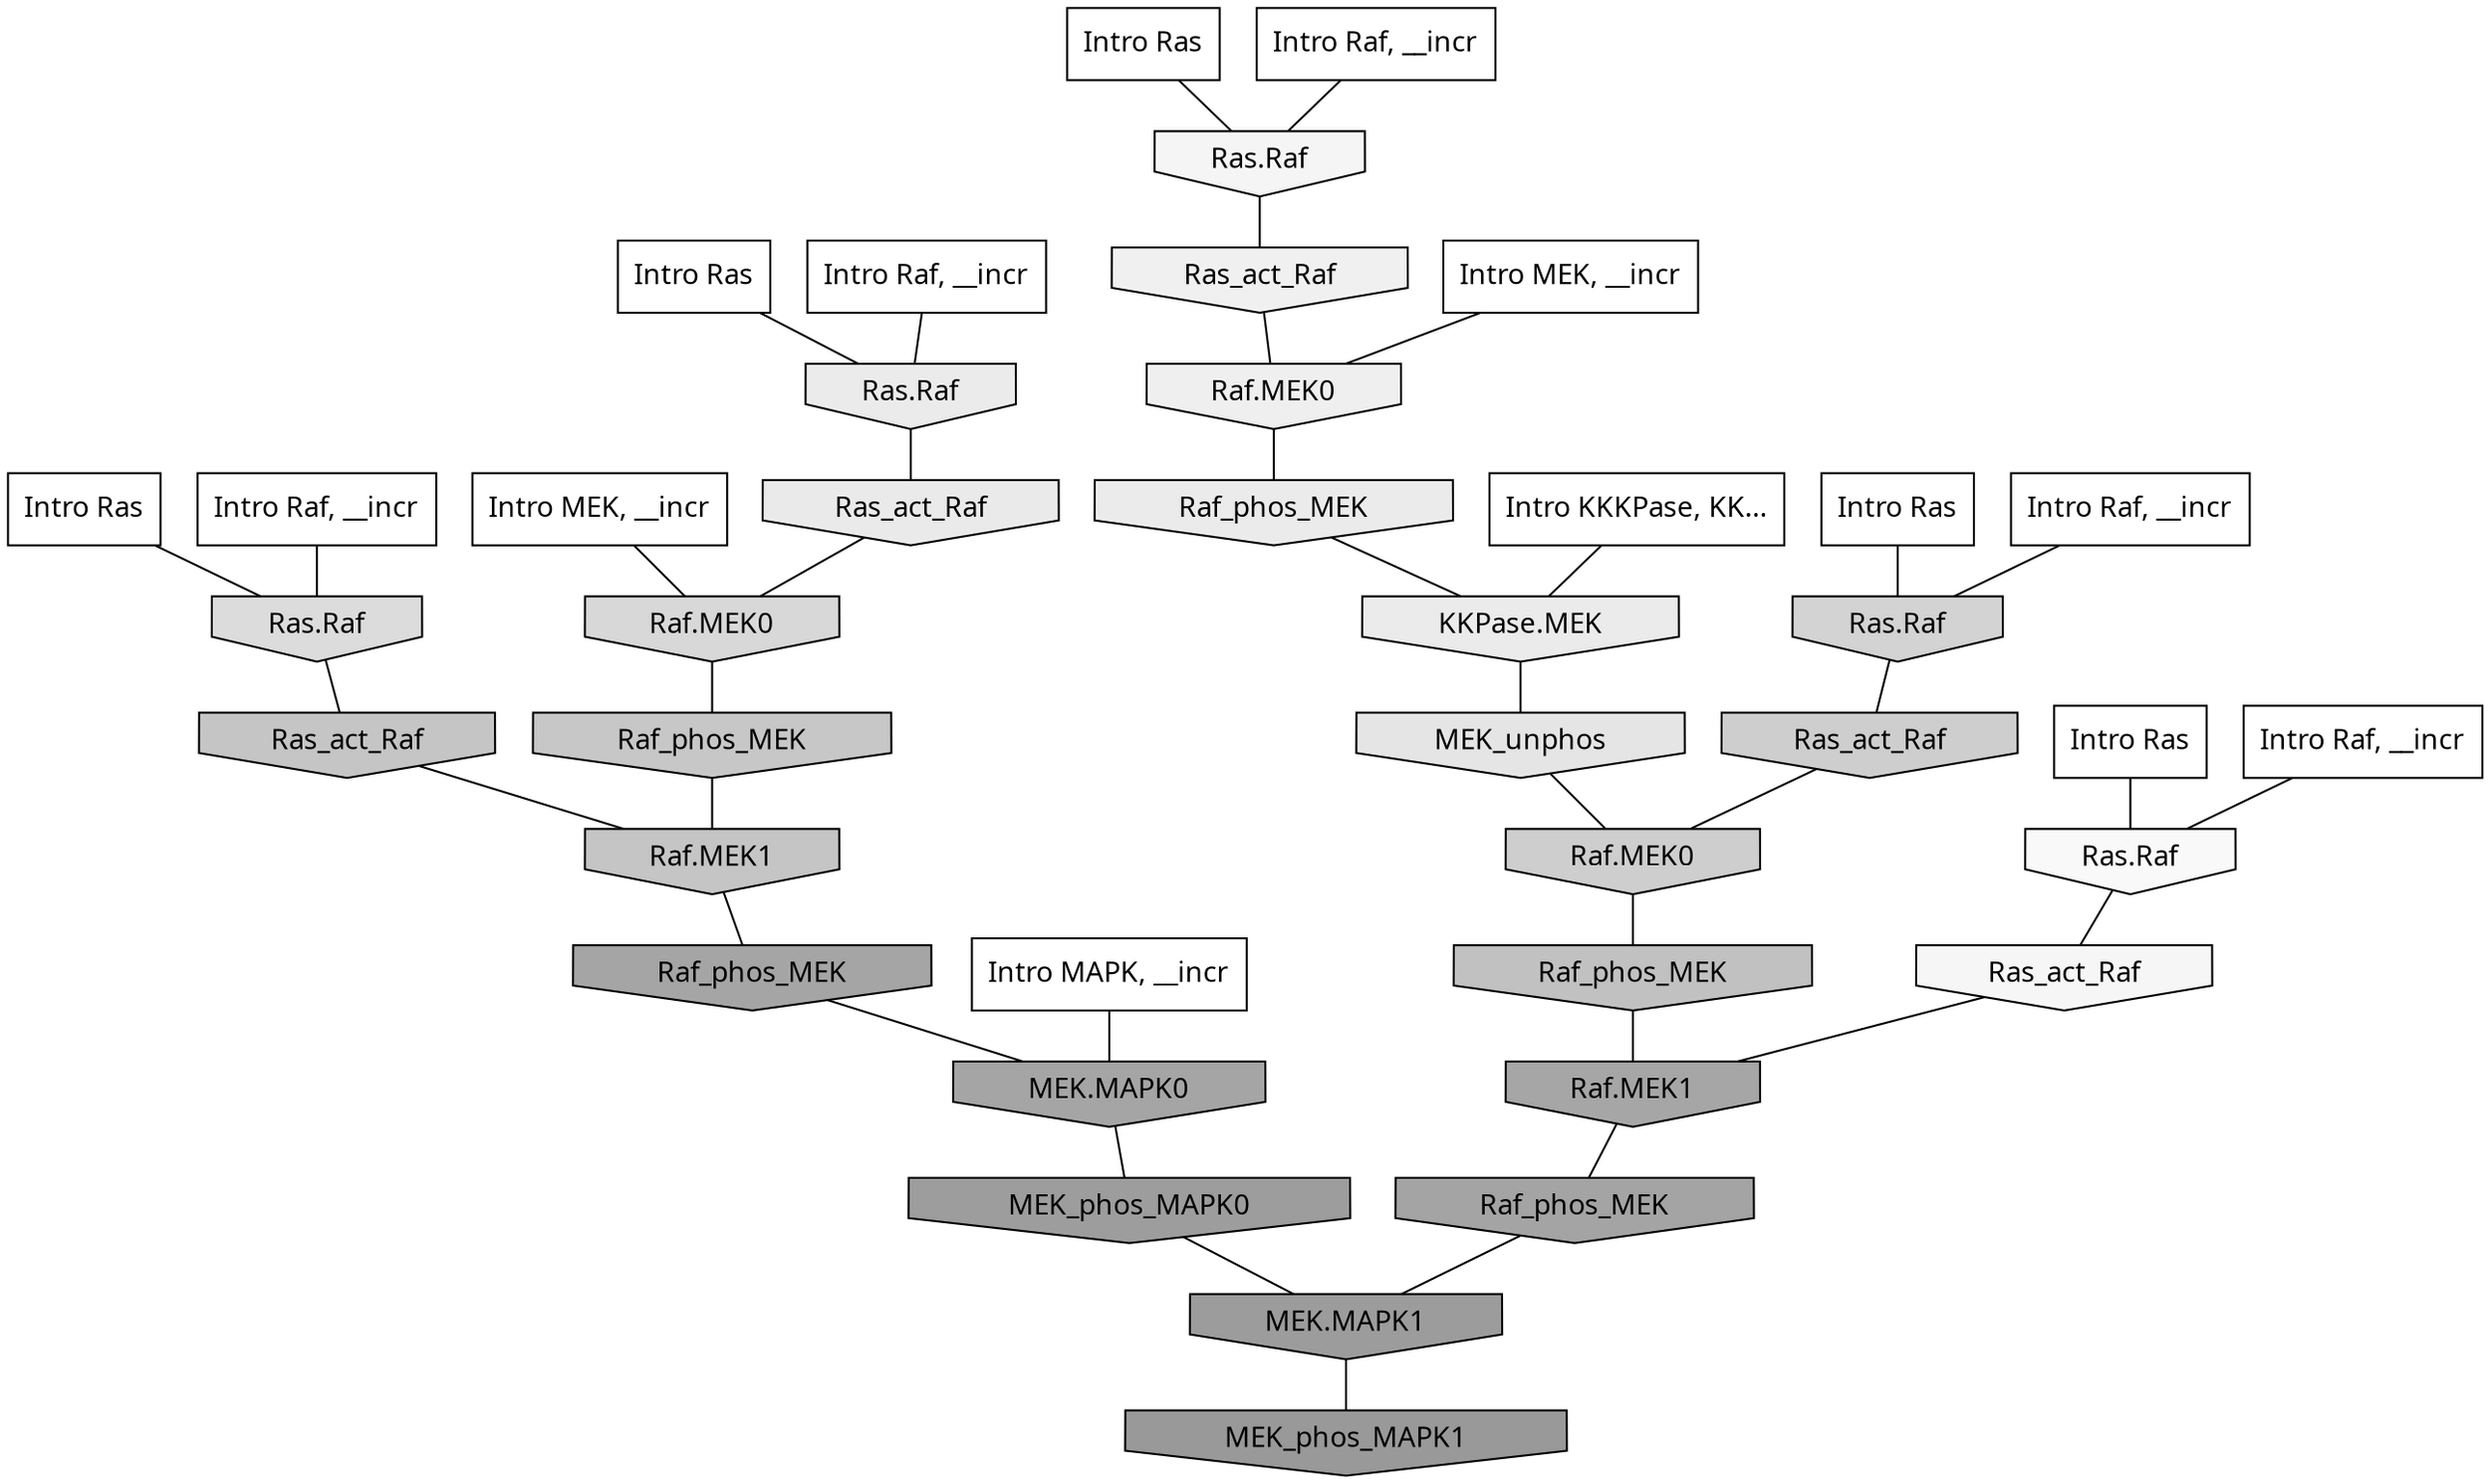 digraph G{
  rankdir="TB";
  ranksep=0.30;
  node [fontname="CMU Serif"];
  edge [fontname="CMU Serif"];
  
  2 [label="Intro Ras", shape=rectangle, style=filled, fillcolor="0.000 0.000 1.000"]
  
  16 [label="Intro Ras", shape=rectangle, style=filled, fillcolor="0.000 0.000 1.000"]
  
  32 [label="Intro Ras", shape=rectangle, style=filled, fillcolor="0.000 0.000 1.000"]
  
  54 [label="Intro Ras", shape=rectangle, style=filled, fillcolor="0.000 0.000 1.000"]
  
  96 [label="Intro Ras", shape=rectangle, style=filled, fillcolor="0.000 0.000 1.000"]
  
  239 [label="Intro Raf, __incr", shape=rectangle, style=filled, fillcolor="0.000 0.000 1.000"]
  
  411 [label="Intro Raf, __incr", shape=rectangle, style=filled, fillcolor="0.000 0.000 1.000"]
  
  537 [label="Intro Raf, __incr", shape=rectangle, style=filled, fillcolor="0.000 0.000 1.000"]
  
  667 [label="Intro Raf, __incr", shape=rectangle, style=filled, fillcolor="0.000 0.000 1.000"]
  
  996 [label="Intro Raf, __incr", shape=rectangle, style=filled, fillcolor="0.000 0.000 1.000"]
  
  1645 [label="Intro MEK, __incr", shape=rectangle, style=filled, fillcolor="0.000 0.000 1.000"]
  
  1672 [label="Intro MEK, __incr", shape=rectangle, style=filled, fillcolor="0.000 0.000 1.000"]
  
  2377 [label="Intro MAPK, __incr", shape=rectangle, style=filled, fillcolor="0.000 0.000 1.000"]
  
  3177 [label="Intro KKKPase, KK...", shape=rectangle, style=filled, fillcolor="0.000 0.000 1.000"]
  
  3439 [label="Ras.Raf", shape=invhouse, style=filled, fillcolor="0.000 0.000 0.976"]
  
  3528 [label="Ras_act_Raf", shape=invhouse, style=filled, fillcolor="0.000 0.000 0.963"]
  
  3562 [label="Ras.Raf", shape=invhouse, style=filled, fillcolor="0.000 0.000 0.959"]
  
  3738 [label="Ras_act_Raf", shape=invhouse, style=filled, fillcolor="0.000 0.000 0.940"]
  
  3787 [label="Raf.MEK0", shape=invhouse, style=filled, fillcolor="0.000 0.000 0.936"]
  
  4011 [label="Raf_phos_MEK", shape=invhouse, style=filled, fillcolor="0.000 0.000 0.921"]
  
  4015 [label="KKPase.MEK", shape=invhouse, style=filled, fillcolor="0.000 0.000 0.920"]
  
  4042 [label="Ras.Raf", shape=invhouse, style=filled, fillcolor="0.000 0.000 0.918"]
  
  4067 [label="Ras_act_Raf", shape=invhouse, style=filled, fillcolor="0.000 0.000 0.916"]
  
  4308 [label="MEK_unphos", shape=invhouse, style=filled, fillcolor="0.000 0.000 0.897"]
  
  4844 [label="Ras.Raf", shape=invhouse, style=filled, fillcolor="0.000 0.000 0.862"]
  
  5092 [label="Raf.MEK0", shape=invhouse, style=filled, fillcolor="0.000 0.000 0.845"]
  
  5418 [label="Ras.Raf", shape=invhouse, style=filled, fillcolor="0.000 0.000 0.827"]
  
  5701 [label="Ras_act_Raf", shape=invhouse, style=filled, fillcolor="0.000 0.000 0.807"]
  
  5703 [label="Raf.MEK0", shape=invhouse, style=filled, fillcolor="0.000 0.000 0.807"]
  
  6185 [label="Raf_phos_MEK", shape=invhouse, style=filled, fillcolor="0.000 0.000 0.781"]
  
  6376 [label="Ras_act_Raf", shape=invhouse, style=filled, fillcolor="0.000 0.000 0.772"]
  
  6379 [label="Raf.MEK1", shape=invhouse, style=filled, fillcolor="0.000 0.000 0.772"]
  
  6783 [label="Raf_phos_MEK", shape=invhouse, style=filled, fillcolor="0.000 0.000 0.755"]
  
  10291 [label="Raf.MEK1", shape=invhouse, style=filled, fillcolor="0.000 0.000 0.651"]
  
  10473 [label="Raf_phos_MEK", shape=invhouse, style=filled, fillcolor="0.000 0.000 0.647"]
  
  10479 [label="MEK.MAPK0", shape=invhouse, style=filled, fillcolor="0.000 0.000 0.647"]
  
  10617 [label="Raf_phos_MEK", shape=invhouse, style=filled, fillcolor="0.000 0.000 0.643"]
  
  11972 [label="MEK_phos_MAPK0", shape=invhouse, style=filled, fillcolor="0.000 0.000 0.616"]
  
  12201 [label="MEK.MAPK1", shape=invhouse, style=filled, fillcolor="0.000 0.000 0.612"]
  
  12915 [label="MEK_phos_MAPK1", shape=invhouse, style=filled, fillcolor="0.000 0.000 0.600"]
  
  
  12201 -> 12915 [dir=none, color="0.000 0.000 0.000"] 
  11972 -> 12201 [dir=none, color="0.000 0.000 0.000"] 
  10617 -> 12201 [dir=none, color="0.000 0.000 0.000"] 
  10479 -> 11972 [dir=none, color="0.000 0.000 0.000"] 
  10473 -> 10479 [dir=none, color="0.000 0.000 0.000"] 
  10291 -> 10617 [dir=none, color="0.000 0.000 0.000"] 
  6783 -> 10291 [dir=none, color="0.000 0.000 0.000"] 
  6379 -> 10473 [dir=none, color="0.000 0.000 0.000"] 
  6376 -> 6379 [dir=none, color="0.000 0.000 0.000"] 
  6185 -> 6379 [dir=none, color="0.000 0.000 0.000"] 
  5703 -> 6783 [dir=none, color="0.000 0.000 0.000"] 
  5701 -> 5703 [dir=none, color="0.000 0.000 0.000"] 
  5418 -> 5701 [dir=none, color="0.000 0.000 0.000"] 
  5092 -> 6185 [dir=none, color="0.000 0.000 0.000"] 
  4844 -> 6376 [dir=none, color="0.000 0.000 0.000"] 
  4308 -> 5703 [dir=none, color="0.000 0.000 0.000"] 
  4067 -> 5092 [dir=none, color="0.000 0.000 0.000"] 
  4042 -> 4067 [dir=none, color="0.000 0.000 0.000"] 
  4015 -> 4308 [dir=none, color="0.000 0.000 0.000"] 
  4011 -> 4015 [dir=none, color="0.000 0.000 0.000"] 
  3787 -> 4011 [dir=none, color="0.000 0.000 0.000"] 
  3738 -> 3787 [dir=none, color="0.000 0.000 0.000"] 
  3562 -> 3738 [dir=none, color="0.000 0.000 0.000"] 
  3528 -> 10291 [dir=none, color="0.000 0.000 0.000"] 
  3439 -> 3528 [dir=none, color="0.000 0.000 0.000"] 
  3177 -> 4015 [dir=none, color="0.000 0.000 0.000"] 
  2377 -> 10479 [dir=none, color="0.000 0.000 0.000"] 
  1672 -> 5092 [dir=none, color="0.000 0.000 0.000"] 
  1645 -> 3787 [dir=none, color="0.000 0.000 0.000"] 
  996 -> 4042 [dir=none, color="0.000 0.000 0.000"] 
  667 -> 5418 [dir=none, color="0.000 0.000 0.000"] 
  537 -> 3439 [dir=none, color="0.000 0.000 0.000"] 
  411 -> 3562 [dir=none, color="0.000 0.000 0.000"] 
  239 -> 4844 [dir=none, color="0.000 0.000 0.000"] 
  96 -> 4042 [dir=none, color="0.000 0.000 0.000"] 
  54 -> 4844 [dir=none, color="0.000 0.000 0.000"] 
  32 -> 5418 [dir=none, color="0.000 0.000 0.000"] 
  16 -> 3439 [dir=none, color="0.000 0.000 0.000"] 
  2 -> 3562 [dir=none, color="0.000 0.000 0.000"] 
  
  }
